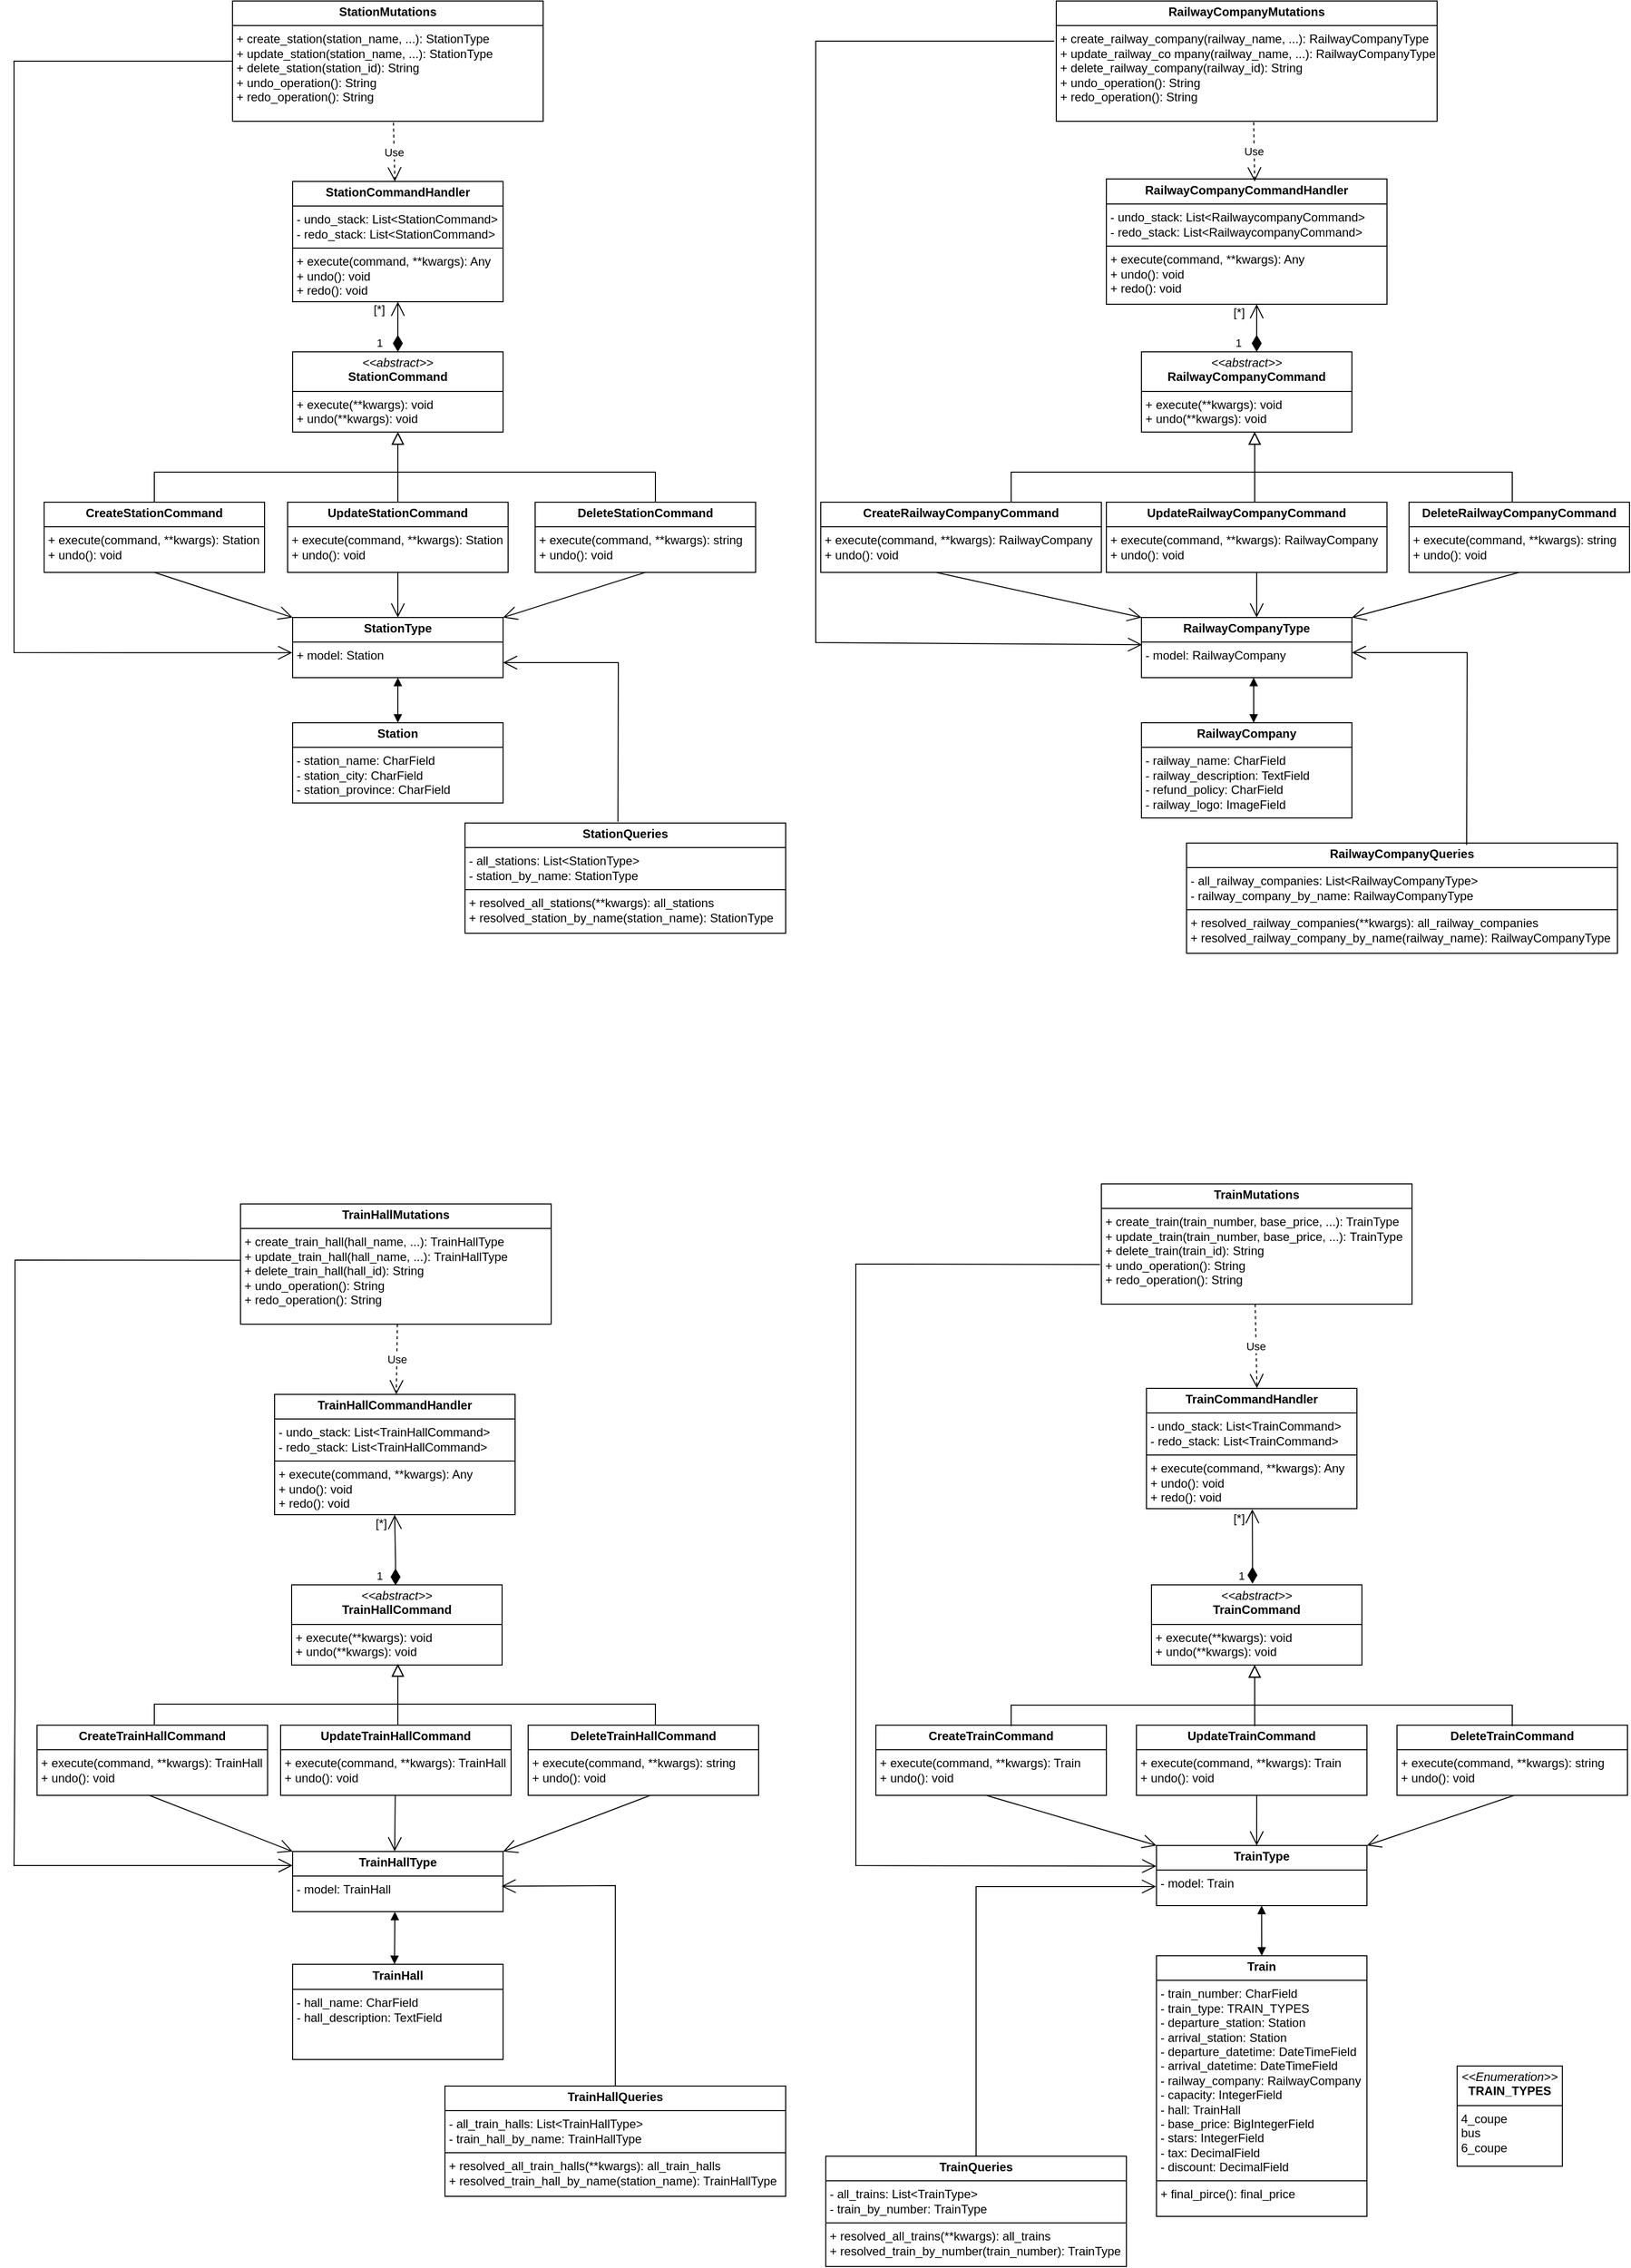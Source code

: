 <mxfile version="25.0.2">
  <diagram id="C5RBs43oDa-KdzZeNtuy" name="Page-1">
    <mxGraphModel dx="1793" dy="1045" grid="1" gridSize="10" guides="1" tooltips="1" connect="1" arrows="1" fold="1" page="1" pageScale="1" pageWidth="827" pageHeight="1169" math="0" shadow="0">
      <root>
        <mxCell id="WIyWlLk6GJQsqaUBKTNV-0" />
        <mxCell id="WIyWlLk6GJQsqaUBKTNV-1" parent="WIyWlLk6GJQsqaUBKTNV-0" />
        <mxCell id="HoljnPIvToN0olSSxeQU-0" value="&lt;p style=&quot;margin:0px;margin-top:4px;text-align:center;&quot;&gt;&lt;b&gt;TrainHallCommandHandler&lt;/b&gt;&lt;/p&gt;&lt;hr size=&quot;1&quot; style=&quot;border-style:solid;&quot;&gt;&lt;p style=&quot;margin:0px;margin-left:4px;&quot;&gt;- undo_stack: List&lt;span style=&quot;background-color: initial;&quot;&gt;&amp;lt;TrainHallCommand&amp;gt;&lt;/span&gt;&lt;/p&gt;&lt;p style=&quot;margin:0px;margin-left:4px;&quot;&gt;- redo_stack: List&lt;span style=&quot;background-color: initial;&quot;&gt;&amp;lt;TrainHallCommand&amp;gt;&lt;/span&gt;&lt;/p&gt;&lt;hr size=&quot;1&quot; style=&quot;border-style:solid;&quot;&gt;&lt;p style=&quot;margin:0px;margin-left:4px;&quot;&gt;+ execute(command, **kwargs): Any&lt;/p&gt;&lt;p style=&quot;margin:0px;margin-left:4px;&quot;&gt;+ undo(): void&lt;/p&gt;&lt;p style=&quot;margin:0px;margin-left:4px;&quot;&gt;+ redo(): void&lt;/p&gt;" style="verticalAlign=top;align=left;overflow=fill;html=1;whiteSpace=wrap;" parent="WIyWlLk6GJQsqaUBKTNV-1" vertex="1">
          <mxGeometry x="300" y="1450" width="240" height="120" as="geometry" />
        </mxCell>
        <mxCell id="HoljnPIvToN0olSSxeQU-1" value="&lt;p style=&quot;margin:0px;margin-top:4px;text-align:center;&quot;&gt;&lt;b&gt;StationCommandHandler&lt;/b&gt;&lt;/p&gt;&lt;hr size=&quot;1&quot; style=&quot;border-style:solid;&quot;&gt;&lt;p style=&quot;margin:0px;margin-left:4px;&quot;&gt;- undo_stack: List&amp;lt;StationCommand&amp;gt;&lt;/p&gt;&lt;p style=&quot;margin:0px;margin-left:4px;&quot;&gt;- redo_stack: List&amp;lt;StationCommand&amp;gt;&lt;/p&gt;&lt;hr size=&quot;1&quot; style=&quot;border-style:solid;&quot;&gt;&lt;p style=&quot;margin:0px;margin-left:4px;&quot;&gt;+ execute(command, **kwargs): Any&lt;/p&gt;&lt;p style=&quot;margin:0px;margin-left:4px;&quot;&gt;+ undo(): void&lt;/p&gt;&lt;p style=&quot;margin:0px;margin-left:4px;&quot;&gt;+ redo(): void&lt;/p&gt;" style="verticalAlign=top;align=left;overflow=fill;html=1;whiteSpace=wrap;" parent="WIyWlLk6GJQsqaUBKTNV-1" vertex="1">
          <mxGeometry x="318" y="240" width="210" height="120" as="geometry" />
        </mxCell>
        <mxCell id="HoljnPIvToN0olSSxeQU-2" value="&lt;p style=&quot;margin:0px;margin-top:4px;text-align:center;&quot;&gt;&lt;b&gt;RailwayCompanyCommandHandler&lt;/b&gt;&lt;/p&gt;&lt;hr size=&quot;1&quot; style=&quot;border-style:solid;&quot;&gt;&lt;p style=&quot;margin:0px;margin-left:4px;&quot;&gt;- undo_stack: List&amp;lt;RailwaycompanyCommand&amp;gt;&lt;/p&gt;&lt;p style=&quot;margin:0px;margin-left:4px;&quot;&gt;- redo_stack: List&amp;lt;&lt;span style=&quot;background-color: initial;&quot;&gt;RailwaycompanyCommand&lt;/span&gt;&lt;span style=&quot;background-color: initial;&quot;&gt;&amp;gt;&lt;/span&gt;&lt;/p&gt;&lt;hr size=&quot;1&quot; style=&quot;border-style:solid;&quot;&gt;&lt;p style=&quot;margin:0px;margin-left:4px;&quot;&gt;+ execute(command, **kwargs): Any&lt;/p&gt;&lt;p style=&quot;margin:0px;margin-left:4px;&quot;&gt;+ undo(): void&lt;/p&gt;&lt;p style=&quot;margin:0px;margin-left:4px;&quot;&gt;+ redo(): void&lt;/p&gt;" style="verticalAlign=top;align=left;overflow=fill;html=1;whiteSpace=wrap;" parent="WIyWlLk6GJQsqaUBKTNV-1" vertex="1">
          <mxGeometry x="1130" y="237.5" width="280" height="125" as="geometry" />
        </mxCell>
        <mxCell id="HoljnPIvToN0olSSxeQU-3" value="&lt;p style=&quot;margin:0px;margin-top:4px;text-align:center;&quot;&gt;&lt;b&gt;TrainCommandHandler&lt;/b&gt;&lt;/p&gt;&lt;hr size=&quot;1&quot; style=&quot;border-style:solid;&quot;&gt;&lt;p style=&quot;margin:0px;margin-left:4px;&quot;&gt;- undo_stack: List&lt;span style=&quot;background-color: initial;&quot;&gt;&amp;lt;TrainCommand&amp;gt;&lt;/span&gt;&lt;/p&gt;&lt;p style=&quot;margin:0px;margin-left:4px;&quot;&gt;- redo_stack: List&lt;span style=&quot;background-color: initial;&quot;&gt;&amp;lt;TrainCommand&amp;gt;&lt;/span&gt;&lt;/p&gt;&lt;hr size=&quot;1&quot; style=&quot;border-style:solid;&quot;&gt;&lt;p style=&quot;margin:0px;margin-left:4px;&quot;&gt;+ execute(command, **kwargs): Any&lt;/p&gt;&lt;p style=&quot;margin:0px;margin-left:4px;&quot;&gt;+ undo(): void&lt;/p&gt;&lt;p style=&quot;margin:0px;margin-left:4px;&quot;&gt;+ redo(): void&lt;/p&gt;" style="verticalAlign=top;align=left;overflow=fill;html=1;whiteSpace=wrap;" parent="WIyWlLk6GJQsqaUBKTNV-1" vertex="1">
          <mxGeometry x="1170" y="1444" width="210" height="120" as="geometry" />
        </mxCell>
        <mxCell id="HoljnPIvToN0olSSxeQU-4" value="&lt;p style=&quot;margin:0px;margin-top:4px;text-align:center;&quot;&gt;&lt;i&gt;&amp;lt;&amp;lt;abstract&amp;gt;&amp;gt;&lt;/i&gt;&lt;br&gt;&lt;b&gt;TrainHall&lt;/b&gt;&lt;b&gt;Command&lt;/b&gt;&lt;/p&gt;&lt;hr size=&quot;1&quot; style=&quot;border-style:solid;&quot;&gt;&lt;p style=&quot;margin:0px;margin-left:4px;&quot;&gt;+ execute(**kwargs): void&lt;br&gt;+&amp;nbsp;&lt;span style=&quot;background-color: initial;&quot;&gt;undo(**kwargs): void&lt;/span&gt;&lt;/p&gt;" style="verticalAlign=top;align=left;overflow=fill;html=1;whiteSpace=wrap;" parent="WIyWlLk6GJQsqaUBKTNV-1" vertex="1">
          <mxGeometry x="317" y="1640" width="210" height="80" as="geometry" />
        </mxCell>
        <mxCell id="HoljnPIvToN0olSSxeQU-5" value="&lt;p style=&quot;margin:0px;margin-top:4px;text-align:center;&quot;&gt;&lt;i&gt;&amp;lt;&amp;lt;abstract&amp;gt;&amp;gt;&lt;/i&gt;&lt;br&gt;&lt;b&gt;Station&lt;/b&gt;&lt;b&gt;Command&lt;/b&gt;&lt;/p&gt;&lt;hr size=&quot;1&quot; style=&quot;border-style:solid;&quot;&gt;&lt;p style=&quot;margin:0px;margin-left:4px;&quot;&gt;+ execute(**kwargs): void&lt;br&gt;+&amp;nbsp;&lt;span style=&quot;background-color: initial;&quot;&gt;undo(**kwargs): void&lt;/span&gt;&lt;/p&gt;" style="verticalAlign=top;align=left;overflow=fill;html=1;whiteSpace=wrap;" parent="WIyWlLk6GJQsqaUBKTNV-1" vertex="1">
          <mxGeometry x="318" y="410" width="210" height="80" as="geometry" />
        </mxCell>
        <mxCell id="HoljnPIvToN0olSSxeQU-6" value="&lt;p style=&quot;margin:0px;margin-top:4px;text-align:center;&quot;&gt;&lt;i&gt;&amp;lt;&amp;lt;abstract&amp;gt;&amp;gt;&lt;/i&gt;&lt;br&gt;&lt;b&gt;TrainCommand&lt;/b&gt;&lt;/p&gt;&lt;hr size=&quot;1&quot; style=&quot;border-style:solid;&quot;&gt;&lt;p style=&quot;margin:0px;margin-left:4px;&quot;&gt;+ execute(**kwargs): void&lt;br&gt;+&amp;nbsp;&lt;span style=&quot;background-color: initial;&quot;&gt;undo(**kwargs): void&lt;/span&gt;&lt;/p&gt;" style="verticalAlign=top;align=left;overflow=fill;html=1;whiteSpace=wrap;" parent="WIyWlLk6GJQsqaUBKTNV-1" vertex="1">
          <mxGeometry x="1175" y="1640" width="210" height="80" as="geometry" />
        </mxCell>
        <mxCell id="HoljnPIvToN0olSSxeQU-7" value="&lt;p style=&quot;margin:0px;margin-top:4px;text-align:center;&quot;&gt;&lt;i&gt;&amp;lt;&amp;lt;abstract&amp;gt;&amp;gt;&lt;/i&gt;&lt;br&gt;&lt;b&gt;RailwayCompany&lt;/b&gt;&lt;b&gt;Command&lt;/b&gt;&lt;/p&gt;&lt;hr size=&quot;1&quot; style=&quot;border-style:solid;&quot;&gt;&lt;p style=&quot;margin:0px;margin-left:4px;&quot;&gt;+ execute(**kwargs): void&lt;br&gt;+&amp;nbsp;&lt;span style=&quot;background-color: initial;&quot;&gt;undo(**kwargs): void&lt;/span&gt;&lt;/p&gt;" style="verticalAlign=top;align=left;overflow=fill;html=1;whiteSpace=wrap;" parent="WIyWlLk6GJQsqaUBKTNV-1" vertex="1">
          <mxGeometry x="1165" y="410" width="210" height="80" as="geometry" />
        </mxCell>
        <mxCell id="HoljnPIvToN0olSSxeQU-8" value="&lt;p style=&quot;margin:0px;margin-top:4px;text-align:center;&quot;&gt;&lt;b&gt;Create&lt;/b&gt;&lt;b&gt;TrainHall&lt;/b&gt;&lt;b&gt;Command&lt;/b&gt;&lt;br&gt;&lt;/p&gt;&lt;hr size=&quot;1&quot; style=&quot;border-style:solid;&quot;&gt;&lt;p style=&quot;margin:0px;margin-left:4px;&quot;&gt;&lt;/p&gt;&lt;p style=&quot;margin:0px;margin-left:4px;&quot;&gt;+ execute(command, **kwargs): TrainHall&lt;/p&gt;&lt;p style=&quot;margin:0px;margin-left:4px;&quot;&gt;+ undo(): void&lt;/p&gt;" style="verticalAlign=top;align=left;overflow=fill;html=1;whiteSpace=wrap;" parent="WIyWlLk6GJQsqaUBKTNV-1" vertex="1">
          <mxGeometry x="63" y="1780" width="230" height="70" as="geometry" />
        </mxCell>
        <mxCell id="HoljnPIvToN0olSSxeQU-9" value="&lt;p style=&quot;margin:0px;margin-top:4px;text-align:center;&quot;&gt;&lt;b&gt;Create&lt;/b&gt;&lt;b&gt;Station&lt;/b&gt;&lt;b&gt;Command&lt;/b&gt;&lt;/p&gt;&lt;hr size=&quot;1&quot; style=&quot;border-style:solid;&quot;&gt;&lt;p style=&quot;margin:0px;margin-left:4px;&quot;&gt;+ execute(command, **kwargs): Station&lt;/p&gt;&lt;p style=&quot;margin:0px;margin-left:4px;&quot;&gt;+ undo(): void&lt;/p&gt;" style="verticalAlign=top;align=left;overflow=fill;html=1;whiteSpace=wrap;" parent="WIyWlLk6GJQsqaUBKTNV-1" vertex="1">
          <mxGeometry x="70" y="560" width="220" height="70" as="geometry" />
        </mxCell>
        <mxCell id="HoljnPIvToN0olSSxeQU-10" value="&lt;p style=&quot;margin:0px;margin-top:4px;text-align:center;&quot;&gt;&lt;b&gt;Create&lt;/b&gt;&lt;b&gt;RailwayCompany&lt;/b&gt;&lt;b&gt;Command&lt;/b&gt;&lt;/p&gt;&lt;hr size=&quot;1&quot; style=&quot;border-style:solid;&quot;&gt;&lt;p style=&quot;margin:0px;margin-left:4px;&quot;&gt;+ execute(command, **kwargs): RailwayCompany&lt;/p&gt;&lt;p style=&quot;margin:0px;margin-left:4px;&quot;&gt;+ undo(): void&lt;/p&gt;" style="verticalAlign=top;align=left;overflow=fill;html=1;whiteSpace=wrap;" parent="WIyWlLk6GJQsqaUBKTNV-1" vertex="1">
          <mxGeometry x="845" y="560" width="280" height="70" as="geometry" />
        </mxCell>
        <mxCell id="HoljnPIvToN0olSSxeQU-11" value="&lt;p style=&quot;margin:0px;margin-top:4px;text-align:center;&quot;&gt;&lt;b&gt;CreateTrainCommand&lt;/b&gt;&lt;/p&gt;&lt;hr size=&quot;1&quot; style=&quot;border-style:solid;&quot;&gt;&lt;p style=&quot;margin:0px;margin-left:4px;&quot;&gt;+ execute(command, **kwargs): Train&lt;/p&gt;&lt;p style=&quot;margin:0px;margin-left:4px;&quot;&gt;+ undo(): void&lt;/p&gt;" style="verticalAlign=top;align=left;overflow=fill;html=1;whiteSpace=wrap;" parent="WIyWlLk6GJQsqaUBKTNV-1" vertex="1">
          <mxGeometry x="900" y="1780" width="230" height="70" as="geometry" />
        </mxCell>
        <mxCell id="HoljnPIvToN0olSSxeQU-12" value="&lt;p style=&quot;margin:0px;margin-top:4px;text-align:center;&quot;&gt;&lt;b&gt;Update&lt;/b&gt;&lt;b&gt;TrainHall&lt;/b&gt;&lt;b&gt;Command&lt;/b&gt;&lt;br&gt;&lt;/p&gt;&lt;hr size=&quot;1&quot; style=&quot;border-style:solid;&quot;&gt;&lt;p style=&quot;margin:0px;margin-left:4px;&quot;&gt;&lt;/p&gt;&lt;p style=&quot;margin:0px;margin-left:4px;&quot;&gt;+ execute(command, **kwargs): TrainHall&lt;/p&gt;&lt;p style=&quot;margin:0px;margin-left:4px;&quot;&gt;+ undo(): void&lt;/p&gt;" style="verticalAlign=top;align=left;overflow=fill;html=1;whiteSpace=wrap;" parent="WIyWlLk6GJQsqaUBKTNV-1" vertex="1">
          <mxGeometry x="306" y="1780" width="230" height="70" as="geometry" />
        </mxCell>
        <mxCell id="HoljnPIvToN0olSSxeQU-13" value="&lt;p style=&quot;margin:0px;margin-top:4px;text-align:center;&quot;&gt;&lt;b&gt;Update&lt;/b&gt;&lt;b&gt;Station&lt;/b&gt;&lt;b&gt;Command&lt;/b&gt;&lt;/p&gt;&lt;hr size=&quot;1&quot; style=&quot;border-style:solid;&quot;&gt;&lt;p style=&quot;margin:0px;margin-left:4px;&quot;&gt;+ execute(command, **kwargs): Station&lt;/p&gt;&lt;p style=&quot;margin:0px;margin-left:4px;&quot;&gt;+ undo(): void&lt;/p&gt;" style="verticalAlign=top;align=left;overflow=fill;html=1;whiteSpace=wrap;" parent="WIyWlLk6GJQsqaUBKTNV-1" vertex="1">
          <mxGeometry x="313" y="560" width="220" height="70" as="geometry" />
        </mxCell>
        <mxCell id="HoljnPIvToN0olSSxeQU-14" value="&lt;p style=&quot;margin:0px;margin-top:4px;text-align:center;&quot;&gt;&lt;b&gt;Update&lt;/b&gt;&lt;b&gt;RailwayCompany&lt;/b&gt;&lt;b&gt;Command&lt;/b&gt;&lt;/p&gt;&lt;hr size=&quot;1&quot; style=&quot;border-style:solid;&quot;&gt;&lt;p style=&quot;margin:0px;margin-left:4px;&quot;&gt;+ execute(command, **kwargs): RailwayCompany&lt;/p&gt;&lt;p style=&quot;margin:0px;margin-left:4px;&quot;&gt;+ undo(): void&lt;/p&gt;" style="verticalAlign=top;align=left;overflow=fill;html=1;whiteSpace=wrap;" parent="WIyWlLk6GJQsqaUBKTNV-1" vertex="1">
          <mxGeometry x="1130" y="560" width="280" height="70" as="geometry" />
        </mxCell>
        <mxCell id="HoljnPIvToN0olSSxeQU-15" value="&lt;p style=&quot;margin:0px;margin-top:4px;text-align:center;&quot;&gt;&lt;b&gt;UpdateTrainCommand&lt;/b&gt;&lt;/p&gt;&lt;hr size=&quot;1&quot; style=&quot;border-style:solid;&quot;&gt;&lt;p style=&quot;margin:0px;margin-left:4px;&quot;&gt;+ execute(command, **kwargs): Train&lt;/p&gt;&lt;p style=&quot;margin:0px;margin-left:4px;&quot;&gt;+ undo(): void&lt;/p&gt;" style="verticalAlign=top;align=left;overflow=fill;html=1;whiteSpace=wrap;" parent="WIyWlLk6GJQsqaUBKTNV-1" vertex="1">
          <mxGeometry x="1160" y="1780" width="230" height="70" as="geometry" />
        </mxCell>
        <mxCell id="HoljnPIvToN0olSSxeQU-16" value="&lt;p style=&quot;margin:0px;margin-top:4px;text-align:center;&quot;&gt;&lt;b style=&quot;background-color: initial;&quot;&gt;Delete&lt;/b&gt;&lt;b&gt;TrainHall&lt;/b&gt;&lt;b&gt;Command&lt;/b&gt;&lt;br&gt;&lt;/p&gt;&lt;hr size=&quot;1&quot; style=&quot;border-style:solid;&quot;&gt;&lt;p style=&quot;margin:0px;margin-left:4px;&quot;&gt;&lt;/p&gt;&lt;p style=&quot;margin:0px;margin-left:4px;&quot;&gt;+ execute(command, **kwargs): string&lt;/p&gt;&lt;p style=&quot;margin:0px;margin-left:4px;&quot;&gt;+ undo(): void&lt;/p&gt;" style="verticalAlign=top;align=left;overflow=fill;html=1;whiteSpace=wrap;" parent="WIyWlLk6GJQsqaUBKTNV-1" vertex="1">
          <mxGeometry x="553" y="1780" width="230" height="70" as="geometry" />
        </mxCell>
        <mxCell id="HoljnPIvToN0olSSxeQU-17" value="&lt;p style=&quot;margin:0px;margin-top:4px;text-align:center;&quot;&gt;&lt;b&gt;Delete&lt;/b&gt;&lt;b&gt;Station&lt;/b&gt;&lt;b&gt;Command&lt;/b&gt;&lt;/p&gt;&lt;hr size=&quot;1&quot; style=&quot;border-style:solid;&quot;&gt;&lt;p style=&quot;margin:0px;margin-left:4px;&quot;&gt;+ execute(command, **kwargs):&amp;nbsp;&lt;span style=&quot;background-color: initial;&quot;&gt;string&lt;/span&gt;&lt;/p&gt;&lt;p style=&quot;margin:0px;margin-left:4px;&quot;&gt;+ undo(): void&lt;/p&gt;" style="verticalAlign=top;align=left;overflow=fill;html=1;whiteSpace=wrap;" parent="WIyWlLk6GJQsqaUBKTNV-1" vertex="1">
          <mxGeometry x="560" y="560" width="220" height="70" as="geometry" />
        </mxCell>
        <mxCell id="HoljnPIvToN0olSSxeQU-18" value="&lt;p style=&quot;margin:0px;margin-top:4px;text-align:center;&quot;&gt;&lt;b style=&quot;background-color: initial;&quot;&gt;Delete&lt;/b&gt;&lt;b&gt;RailwayCompany&lt;/b&gt;&lt;b&gt;Command&lt;/b&gt;&lt;/p&gt;&lt;hr size=&quot;1&quot; style=&quot;border-style:solid;&quot;&gt;&lt;p style=&quot;margin:0px;margin-left:4px;&quot;&gt;+ execute(command, **kwargs):&amp;nbsp;&lt;span style=&quot;background-color: initial;&quot;&gt;string&lt;/span&gt;&lt;/p&gt;&lt;p style=&quot;margin:0px;margin-left:4px;&quot;&gt;+ undo(): void&lt;/p&gt;" style="verticalAlign=top;align=left;overflow=fill;html=1;whiteSpace=wrap;" parent="WIyWlLk6GJQsqaUBKTNV-1" vertex="1">
          <mxGeometry x="1432" y="560" width="220" height="70" as="geometry" />
        </mxCell>
        <mxCell id="HoljnPIvToN0olSSxeQU-19" value="&lt;p style=&quot;margin:0px;margin-top:4px;text-align:center;&quot;&gt;&lt;b style=&quot;background-color: initial;&quot;&gt;Delete&lt;/b&gt;&lt;b&gt;TrainCommand&lt;/b&gt;&lt;/p&gt;&lt;hr size=&quot;1&quot; style=&quot;border-style:solid;&quot;&gt;&lt;p style=&quot;margin:0px;margin-left:4px;&quot;&gt;+ execute(command, **kwargs):&amp;nbsp;&lt;span style=&quot;background-color: initial;&quot;&gt;string&lt;/span&gt;&lt;/p&gt;&lt;p style=&quot;margin:0px;margin-left:4px;&quot;&gt;+ undo(): void&lt;/p&gt;" style="verticalAlign=top;align=left;overflow=fill;html=1;whiteSpace=wrap;" parent="WIyWlLk6GJQsqaUBKTNV-1" vertex="1">
          <mxGeometry x="1420" y="1780" width="230" height="70" as="geometry" />
        </mxCell>
        <mxCell id="kHMZLF0wuuY4l7XT_qzu-0" value="&lt;p style=&quot;margin:0px;margin-top:4px;text-align:center;&quot;&gt;&lt;b&gt;StationType&lt;/b&gt;&lt;/p&gt;&lt;hr size=&quot;1&quot; style=&quot;border-style:solid;&quot;&gt;&lt;p style=&quot;margin:0px;margin-left:4px;&quot;&gt;+&amp;nbsp;&lt;span style=&quot;background-color: initial;&quot;&gt;model: Station&lt;/span&gt;&lt;/p&gt;" style="verticalAlign=top;align=left;overflow=fill;html=1;whiteSpace=wrap;" parent="WIyWlLk6GJQsqaUBKTNV-1" vertex="1">
          <mxGeometry x="318" y="675" width="210" height="60" as="geometry" />
        </mxCell>
        <mxCell id="kHMZLF0wuuY4l7XT_qzu-1" value="&lt;p style=&quot;margin:0px;margin-top:4px;text-align:center;&quot;&gt;&lt;b&gt;TrainHallType&lt;/b&gt;&lt;/p&gt;&lt;hr size=&quot;1&quot; style=&quot;border-style:solid;&quot;&gt;&lt;p style=&quot;margin:0px;margin-left:4px;&quot;&gt;- model: TrainHall&lt;/p&gt;" style="verticalAlign=top;align=left;overflow=fill;html=1;whiteSpace=wrap;" parent="WIyWlLk6GJQsqaUBKTNV-1" vertex="1">
          <mxGeometry x="318" y="1906" width="210" height="60" as="geometry" />
        </mxCell>
        <mxCell id="kHMZLF0wuuY4l7XT_qzu-2" value="&lt;p style=&quot;margin:0px;margin-top:4px;text-align:center;&quot;&gt;&lt;b&gt;TrainType&lt;/b&gt;&lt;/p&gt;&lt;hr size=&quot;1&quot; style=&quot;border-style:solid;&quot;&gt;&lt;p style=&quot;margin:0px;margin-left:4px;&quot;&gt;-&amp;nbsp;&lt;span style=&quot;background-color: initial;&quot;&gt;model: Train&lt;/span&gt;&lt;/p&gt;" style="verticalAlign=top;align=left;overflow=fill;html=1;whiteSpace=wrap;" parent="WIyWlLk6GJQsqaUBKTNV-1" vertex="1">
          <mxGeometry x="1180" y="1900" width="210" height="60" as="geometry" />
        </mxCell>
        <mxCell id="kHMZLF0wuuY4l7XT_qzu-3" value="&lt;p style=&quot;margin:0px;margin-top:4px;text-align:center;&quot;&gt;&lt;b&gt;RailwayCompanyType&lt;/b&gt;&lt;/p&gt;&lt;hr size=&quot;1&quot; style=&quot;border-style:solid;&quot;&gt;&lt;p style=&quot;margin:0px;margin-left:4px;&quot;&gt;-&amp;nbsp;&lt;span style=&quot;background-color: initial;&quot;&gt;model: RailwayCompany&lt;/span&gt;&lt;/p&gt;" style="verticalAlign=top;align=left;overflow=fill;html=1;whiteSpace=wrap;" parent="WIyWlLk6GJQsqaUBKTNV-1" vertex="1">
          <mxGeometry x="1165" y="675" width="210" height="60" as="geometry" />
        </mxCell>
        <mxCell id="kHMZLF0wuuY4l7XT_qzu-4" value="&lt;p style=&quot;margin:0px;margin-top:4px;text-align:center;&quot;&gt;&lt;b&gt;Station&lt;/b&gt;&lt;/p&gt;&lt;hr size=&quot;1&quot; style=&quot;border-style:solid;&quot;&gt;&lt;p style=&quot;margin:0px;margin-left:4px;&quot;&gt;- station_&lt;span style=&quot;background-color: initial;&quot;&gt;name: CharField&lt;/span&gt;&lt;/p&gt;&lt;p style=&quot;margin:0px;margin-left:4px;&quot;&gt;&lt;span style=&quot;background-color: initial;&quot;&gt;-&amp;nbsp;&lt;/span&gt;station_&lt;span style=&quot;background-color: initial;&quot;&gt;city:&amp;nbsp;&lt;/span&gt;&lt;span style=&quot;background-color: initial;&quot;&gt;CharField&lt;/span&gt;&lt;/p&gt;&lt;p style=&quot;margin:0px;margin-left:4px;&quot;&gt;&lt;span style=&quot;background-color: initial;&quot;&gt;-&amp;nbsp;&lt;/span&gt;station_&lt;span style=&quot;background-color: initial;&quot;&gt;province: CharField&lt;/span&gt;&lt;/p&gt;" style="verticalAlign=top;align=left;overflow=fill;html=1;whiteSpace=wrap;" parent="WIyWlLk6GJQsqaUBKTNV-1" vertex="1">
          <mxGeometry x="318" y="780" width="210" height="80" as="geometry" />
        </mxCell>
        <mxCell id="kHMZLF0wuuY4l7XT_qzu-5" value="&lt;p style=&quot;margin:0px;margin-top:4px;text-align:center;&quot;&gt;&lt;b&gt;TrainHall&lt;/b&gt;&lt;/p&gt;&lt;hr size=&quot;1&quot; style=&quot;border-style:solid;&quot;&gt;&lt;p style=&quot;margin:0px;margin-left:4px;&quot;&gt;- hall_name: CharField&lt;/p&gt;&lt;p style=&quot;margin:0px;margin-left:4px;&quot;&gt;- hall_description: TextField&lt;/p&gt;" style="verticalAlign=top;align=left;overflow=fill;html=1;whiteSpace=wrap;" parent="WIyWlLk6GJQsqaUBKTNV-1" vertex="1">
          <mxGeometry x="318" y="2018.5" width="210" height="95" as="geometry" />
        </mxCell>
        <mxCell id="kHMZLF0wuuY4l7XT_qzu-6" value="&lt;p style=&quot;margin:0px;margin-top:4px;text-align:center;&quot;&gt;&lt;b&gt;RailwayCompany&lt;/b&gt;&lt;/p&gt;&lt;hr size=&quot;1&quot; style=&quot;border-style:solid;&quot;&gt;&lt;p style=&quot;margin:0px;margin-left:4px;&quot;&gt;- railway_name: CharField&lt;/p&gt;&lt;p style=&quot;margin:0px;margin-left:4px;&quot;&gt;- railway_description: TextField&lt;br&gt;&lt;/p&gt;&lt;p style=&quot;margin:0px;margin-left:4px;&quot;&gt;- refund_policy:&amp;nbsp;&lt;span style=&quot;background-color: initial;&quot;&gt;CharField&lt;/span&gt;&lt;br&gt;&lt;/p&gt;&lt;p style=&quot;margin:0px;margin-left:4px;&quot;&gt;- railway_logo:&amp;nbsp;&lt;span style=&quot;background-color: initial;&quot;&gt;ImageField&lt;/span&gt;&lt;br&gt;&lt;/p&gt;" style="verticalAlign=top;align=left;overflow=fill;html=1;whiteSpace=wrap;" parent="WIyWlLk6GJQsqaUBKTNV-1" vertex="1">
          <mxGeometry x="1165" y="780" width="210" height="95" as="geometry" />
        </mxCell>
        <mxCell id="kHMZLF0wuuY4l7XT_qzu-7" value="&lt;p style=&quot;margin:0px;margin-top:4px;text-align:center;&quot;&gt;&lt;b&gt;Train&lt;/b&gt;&lt;/p&gt;&lt;hr size=&quot;1&quot; style=&quot;border-style:solid;&quot;&gt;&lt;p style=&quot;margin:0px;margin-left:4px;&quot;&gt;- train_number: CharField&lt;/p&gt;&lt;p style=&quot;margin:0px;margin-left:4px;&quot;&gt;- train_type: TRAIN_TYPES&lt;/p&gt;&lt;p style=&quot;margin:0px;margin-left:4px;&quot;&gt;- departure_station: Station&lt;/p&gt;&lt;p style=&quot;margin:0px;margin-left:4px;&quot;&gt;- arrival_station: Station&lt;/p&gt;&lt;p style=&quot;margin:0px;margin-left:4px;&quot;&gt;- departure_datetime: DateTimeField&lt;/p&gt;&lt;p style=&quot;margin:0px;margin-left:4px;&quot;&gt;- arrival_datetime: DateTimeField&lt;/p&gt;&lt;p style=&quot;margin:0px;margin-left:4px;&quot;&gt;- railway_company: RailwayCompany&lt;/p&gt;&lt;p style=&quot;margin:0px;margin-left:4px;&quot;&gt;- capacity: IntegerField&lt;/p&gt;&lt;p style=&quot;margin:0px;margin-left:4px;&quot;&gt;- hall: TrainHall&lt;/p&gt;&lt;p style=&quot;margin:0px;margin-left:4px;&quot;&gt;- base_price: BigIntegerField&lt;/p&gt;&lt;p style=&quot;margin:0px;margin-left:4px;&quot;&gt;&lt;span style=&quot;background-color: initial;&quot;&gt;- stars: IntegerField&lt;/span&gt;&lt;/p&gt;&lt;p style=&quot;margin:0px;margin-left:4px;&quot;&gt;- tax: DecimalField&lt;/p&gt;&lt;p style=&quot;margin:0px;margin-left:4px;&quot;&gt;- discount: DecimalField&lt;/p&gt;&lt;hr size=&quot;1&quot; style=&quot;border-style:solid;&quot;&gt;&lt;p style=&quot;margin:0px;margin-left:4px;&quot;&gt;&lt;span style=&quot;background-color: initial;&quot;&gt;+ final_pirce(): final_price&lt;/span&gt;&lt;br&gt;&lt;/p&gt;" style="verticalAlign=top;align=left;overflow=fill;html=1;whiteSpace=wrap;" parent="WIyWlLk6GJQsqaUBKTNV-1" vertex="1">
          <mxGeometry x="1180" y="2010" width="210" height="260" as="geometry" />
        </mxCell>
        <mxCell id="cA7v9_uqXsThu2jaeRYp-0" value="1" style="endArrow=open;html=1;endSize=12;startArrow=diamondThin;startSize=14;startFill=1;edgeStyle=orthogonalEdgeStyle;align=left;verticalAlign=bottom;rounded=0;exitX=0.5;exitY=0;exitDx=0;exitDy=0;entryX=0.5;entryY=1;entryDx=0;entryDy=0;" parent="WIyWlLk6GJQsqaUBKTNV-1" source="HoljnPIvToN0olSSxeQU-5" target="HoljnPIvToN0olSSxeQU-1" edge="1">
          <mxGeometry x="-1" y="23" relative="1" as="geometry">
            <mxPoint x="400" y="390" as="sourcePoint" />
            <mxPoint x="560" y="390" as="targetPoint" />
            <mxPoint as="offset" />
          </mxGeometry>
        </mxCell>
        <mxCell id="cA7v9_uqXsThu2jaeRYp-1" value="[*]" style="text;html=1;align=center;verticalAlign=middle;resizable=0;points=[];autosize=1;strokeColor=none;fillColor=none;" parent="WIyWlLk6GJQsqaUBKTNV-1" vertex="1">
          <mxGeometry x="389" y="353" width="30" height="30" as="geometry" />
        </mxCell>
        <mxCell id="cA7v9_uqXsThu2jaeRYp-2" value="" style="endArrow=block;endSize=10;endFill=0;shadow=0;strokeWidth=1;rounded=0;curved=0;edgeStyle=elbowEdgeStyle;elbow=vertical;entryX=0.5;entryY=1;entryDx=0;entryDy=0;" parent="WIyWlLk6GJQsqaUBKTNV-1" target="HoljnPIvToN0olSSxeQU-5" edge="1">
          <mxGeometry width="160" relative="1" as="geometry">
            <mxPoint x="680" y="560" as="sourcePoint" />
            <mxPoint x="570" y="458" as="targetPoint" />
            <Array as="points">
              <mxPoint x="550" y="530" />
            </Array>
          </mxGeometry>
        </mxCell>
        <mxCell id="cA7v9_uqXsThu2jaeRYp-3" value="" style="endArrow=block;endSize=10;endFill=0;shadow=0;strokeWidth=1;rounded=0;curved=0;edgeStyle=elbowEdgeStyle;elbow=vertical;entryX=0.5;entryY=1;entryDx=0;entryDy=0;exitX=0.5;exitY=0;exitDx=0;exitDy=0;" parent="WIyWlLk6GJQsqaUBKTNV-1" source="HoljnPIvToN0olSSxeQU-9" target="HoljnPIvToN0olSSxeQU-5" edge="1">
          <mxGeometry width="160" relative="1" as="geometry">
            <mxPoint x="289" y="592" as="sourcePoint" />
            <mxPoint x="389" y="490" as="targetPoint" />
            <Array as="points">
              <mxPoint x="360" y="530" />
            </Array>
          </mxGeometry>
        </mxCell>
        <mxCell id="cA7v9_uqXsThu2jaeRYp-4" value="" style="endArrow=block;endSize=10;endFill=0;shadow=0;strokeWidth=1;rounded=0;curved=0;edgeStyle=elbowEdgeStyle;elbow=vertical;exitX=0.5;exitY=0;exitDx=0;exitDy=0;entryX=0.5;entryY=1;entryDx=0;entryDy=0;" parent="WIyWlLk6GJQsqaUBKTNV-1" source="HoljnPIvToN0olSSxeQU-13" target="HoljnPIvToN0olSSxeQU-5" edge="1">
          <mxGeometry width="160" relative="1" as="geometry">
            <mxPoint x="190" y="570" as="sourcePoint" />
            <mxPoint x="420" y="490" as="targetPoint" />
            <Array as="points">
              <mxPoint x="370" y="540" />
            </Array>
          </mxGeometry>
        </mxCell>
        <mxCell id="cA7v9_uqXsThu2jaeRYp-6" value="" style="endArrow=open;endFill=1;endSize=12;html=1;rounded=0;exitX=0.5;exitY=1;exitDx=0;exitDy=0;entryX=1;entryY=0;entryDx=0;entryDy=0;" parent="WIyWlLk6GJQsqaUBKTNV-1" source="HoljnPIvToN0olSSxeQU-17" target="kHMZLF0wuuY4l7XT_qzu-0" edge="1">
          <mxGeometry width="160" relative="1" as="geometry">
            <mxPoint x="320" y="660" as="sourcePoint" />
            <mxPoint x="480" y="660" as="targetPoint" />
          </mxGeometry>
        </mxCell>
        <mxCell id="cA7v9_uqXsThu2jaeRYp-7" value="" style="endArrow=open;endFill=1;endSize=12;html=1;rounded=0;exitX=0.5;exitY=1;exitDx=0;exitDy=0;" parent="WIyWlLk6GJQsqaUBKTNV-1" source="HoljnPIvToN0olSSxeQU-13" target="kHMZLF0wuuY4l7XT_qzu-0" edge="1">
          <mxGeometry width="160" relative="1" as="geometry">
            <mxPoint x="320" y="660" as="sourcePoint" />
            <mxPoint x="480" y="660" as="targetPoint" />
          </mxGeometry>
        </mxCell>
        <mxCell id="cA7v9_uqXsThu2jaeRYp-8" value="" style="endArrow=open;endFill=1;endSize=12;html=1;rounded=0;exitX=0.5;exitY=1;exitDx=0;exitDy=0;entryX=0;entryY=0;entryDx=0;entryDy=0;" parent="WIyWlLk6GJQsqaUBKTNV-1" source="HoljnPIvToN0olSSxeQU-9" target="kHMZLF0wuuY4l7XT_qzu-0" edge="1">
          <mxGeometry width="160" relative="1" as="geometry">
            <mxPoint x="320" y="660" as="sourcePoint" />
            <mxPoint x="480" y="660" as="targetPoint" />
          </mxGeometry>
        </mxCell>
        <mxCell id="cA7v9_uqXsThu2jaeRYp-9" value="Use" style="endArrow=open;endSize=12;dashed=1;html=1;rounded=0;exitX=0.518;exitY=1.011;exitDx=0;exitDy=0;entryX=0.486;entryY=0;entryDx=0;entryDy=0;entryPerimeter=0;exitPerimeter=0;" parent="WIyWlLk6GJQsqaUBKTNV-1" source="cA7v9_uqXsThu2jaeRYp-10" target="HoljnPIvToN0olSSxeQU-1" edge="1">
          <mxGeometry width="160" relative="1" as="geometry">
            <mxPoint x="400" y="180" as="sourcePoint" />
            <mxPoint x="560" y="180" as="targetPoint" />
          </mxGeometry>
        </mxCell>
        <mxCell id="cA7v9_uqXsThu2jaeRYp-10" value="&lt;p style=&quot;margin:0px;margin-top:4px;text-align:center;&quot;&gt;&lt;b&gt;StationMutations&lt;/b&gt;&lt;/p&gt;&lt;hr size=&quot;1&quot; style=&quot;border-style:solid;&quot;&gt;&lt;p style=&quot;margin:0px;margin-left:4px;&quot;&gt;&lt;/p&gt;&lt;p style=&quot;margin:0px;margin-left:4px;&quot;&gt;+ create_station(station_name, ...): StationType&lt;/p&gt;&lt;p style=&quot;margin:0px;margin-left:4px;&quot;&gt;+ update_station(&lt;span style=&quot;background-color: initial;&quot;&gt;station_name, ...&lt;/span&gt;&lt;span style=&quot;background-color: initial;&quot;&gt;):&amp;nbsp;&lt;/span&gt;&lt;span style=&quot;background-color: initial;&quot;&gt;StationType&lt;/span&gt;&lt;/p&gt;&lt;p style=&quot;margin:0px;margin-left:4px;&quot;&gt;+ delete_station(station_id): String&lt;/p&gt;&lt;p style=&quot;margin:0px;margin-left:4px;&quot;&gt;+ undo_operation(): String&lt;/p&gt;&lt;p style=&quot;margin:0px;margin-left:4px;&quot;&gt;+ redo_operation(): String&lt;/p&gt;" style="verticalAlign=top;align=left;overflow=fill;html=1;whiteSpace=wrap;" parent="WIyWlLk6GJQsqaUBKTNV-1" vertex="1">
          <mxGeometry x="258" y="60" width="310" height="120" as="geometry" />
        </mxCell>
        <mxCell id="cA7v9_uqXsThu2jaeRYp-12" value="&lt;p style=&quot;margin:0px;margin-top:4px;text-align:center;&quot;&gt;&lt;b&gt;StationQueries&lt;/b&gt;&lt;br&gt;&lt;/p&gt;&lt;hr size=&quot;1&quot; style=&quot;border-style:solid;&quot;&gt;&lt;p style=&quot;margin: 0px 0px 0px 4px;&quot;&gt;-&amp;nbsp;&lt;span style=&quot;background-color: initial;&quot;&gt;all_stations: List&amp;lt;StationType&amp;gt;&lt;/span&gt;&lt;/p&gt;&lt;p style=&quot;margin: 0px 0px 0px 4px;&quot;&gt;&lt;span style=&quot;background-color: initial;&quot;&gt;- station_by_name: StationType&lt;/span&gt;&lt;/p&gt;&lt;hr size=&quot;1&quot; style=&quot;border-style:solid;&quot;&gt;&lt;p style=&quot;margin:0px;margin-left:4px;&quot;&gt;+ resolved_all_stations(**kwargs): all_stations&lt;/p&gt;&lt;p style=&quot;margin:0px;margin-left:4px;&quot;&gt;+ resolved_station_by_name(station_name): StationType&amp;nbsp;&lt;/p&gt;" style="verticalAlign=top;align=left;overflow=fill;html=1;whiteSpace=wrap;" parent="WIyWlLk6GJQsqaUBKTNV-1" vertex="1">
          <mxGeometry x="490" y="880" width="320" height="110" as="geometry" />
        </mxCell>
        <mxCell id="cA7v9_uqXsThu2jaeRYp-14" value="" style="endArrow=open;endFill=1;endSize=12;html=1;rounded=0;entryX=1;entryY=0.75;entryDx=0;entryDy=0;exitX=0.477;exitY=-0.011;exitDx=0;exitDy=0;exitPerimeter=0;" parent="WIyWlLk6GJQsqaUBKTNV-1" source="cA7v9_uqXsThu2jaeRYp-12" target="kHMZLF0wuuY4l7XT_qzu-0" edge="1">
          <mxGeometry width="160" relative="1" as="geometry">
            <mxPoint x="440" y="800" as="sourcePoint" />
            <mxPoint x="600" y="800" as="targetPoint" />
            <Array as="points">
              <mxPoint x="643" y="720" />
            </Array>
          </mxGeometry>
        </mxCell>
        <mxCell id="cA7v9_uqXsThu2jaeRYp-15" value="" style="endArrow=block;startArrow=block;endFill=1;startFill=1;html=1;rounded=0;entryX=0.5;entryY=0;entryDx=0;entryDy=0;exitX=0.5;exitY=1;exitDx=0;exitDy=0;" parent="WIyWlLk6GJQsqaUBKTNV-1" source="kHMZLF0wuuY4l7XT_qzu-0" target="kHMZLF0wuuY4l7XT_qzu-4" edge="1">
          <mxGeometry width="160" relative="1" as="geometry">
            <mxPoint x="418" y="734" as="sourcePoint" />
            <mxPoint x="579" y="760" as="targetPoint" />
          </mxGeometry>
        </mxCell>
        <mxCell id="cA7v9_uqXsThu2jaeRYp-17" value="" style="endArrow=open;endFill=1;endSize=12;html=1;rounded=0;exitX=0;exitY=0.5;exitDx=0;exitDy=0;entryX=-0.002;entryY=0.586;entryDx=0;entryDy=0;entryPerimeter=0;" parent="WIyWlLk6GJQsqaUBKTNV-1" source="cA7v9_uqXsThu2jaeRYp-10" target="kHMZLF0wuuY4l7XT_qzu-0" edge="1">
          <mxGeometry width="160" relative="1" as="geometry">
            <mxPoint x="70" y="290" as="sourcePoint" />
            <mxPoint x="230" y="290" as="targetPoint" />
            <Array as="points">
              <mxPoint x="40" y="120" />
              <mxPoint x="40" y="560" />
              <mxPoint x="40" y="710" />
            </Array>
          </mxGeometry>
        </mxCell>
        <mxCell id="qJBdiUId8fytjKBIonkx-0" value="&lt;p style=&quot;margin:0px;margin-top:4px;text-align:center;&quot;&gt;&lt;b&gt;RailwayCompanyMutations&lt;/b&gt;&lt;/p&gt;&lt;hr size=&quot;1&quot; style=&quot;border-style:solid;&quot;&gt;&lt;p style=&quot;margin:0px;margin-left:4px;&quot;&gt;&lt;/p&gt;&lt;p style=&quot;margin:0px;margin-left:4px;&quot;&gt;+ create_railway_company(railway_name, ...): RailwayCompanyType&lt;/p&gt;&lt;p style=&quot;margin:0px;margin-left:4px;&quot;&gt;+ update_railway_co mpany(railway_name, ...):&lt;span style=&quot;background-color: initial;&quot;&gt;&amp;nbsp;&lt;/span&gt;&lt;span style=&quot;background-color: initial;&quot;&gt;RailwayCompanyType&lt;/span&gt;&lt;/p&gt;&lt;p style=&quot;margin:0px;margin-left:4px;&quot;&gt;+ delete_railway_company(railway_id):&amp;nbsp;String&lt;/p&gt;&lt;p style=&quot;margin:0px;margin-left:4px;&quot;&gt;+ undo_operation(): String&lt;/p&gt;&lt;p style=&quot;margin:0px;margin-left:4px;&quot;&gt;+ redo_operation(): String&lt;/p&gt;" style="verticalAlign=top;align=left;overflow=fill;html=1;whiteSpace=wrap;" parent="WIyWlLk6GJQsqaUBKTNV-1" vertex="1">
          <mxGeometry x="1080" y="60" width="380" height="120" as="geometry" />
        </mxCell>
        <mxCell id="qJBdiUId8fytjKBIonkx-1" value="&lt;p style=&quot;margin:0px;margin-top:4px;text-align:center;&quot;&gt;&lt;b&gt;RailwayCompanyQueries&lt;/b&gt;&lt;br&gt;&lt;/p&gt;&lt;hr size=&quot;1&quot; style=&quot;border-style:solid;&quot;&gt;&lt;p style=&quot;margin: 0px 0px 0px 4px;&quot;&gt;-&amp;nbsp;&lt;span style=&quot;background-color: initial;&quot;&gt;all_railway_companies: List&amp;lt;RailwayCompanyType&amp;gt;&lt;/span&gt;&lt;/p&gt;&lt;p style=&quot;margin: 0px 0px 0px 4px;&quot;&gt;&lt;span style=&quot;background-color: initial;&quot;&gt;-&amp;nbsp;&lt;/span&gt;railway_company&lt;span style=&quot;background-color: initial;&quot;&gt;_by_name:&amp;nbsp;&lt;/span&gt;&lt;span style=&quot;background-color: initial;&quot;&gt;RailwayCompanyType&lt;/span&gt;&lt;/p&gt;&lt;hr size=&quot;1&quot; style=&quot;border-style:solid;&quot;&gt;&lt;p style=&quot;margin:0px;margin-left:4px;&quot;&gt;+ resolved_railway_companies(**kwargs):&amp;nbsp;&lt;span style=&quot;background-color: initial;&quot;&gt;all_railway_companies&lt;/span&gt;&lt;/p&gt;&lt;p style=&quot;margin:0px;margin-left:4px;&quot;&gt;+ resolved_railway_company&lt;span style=&quot;background-color: initial;&quot;&gt;_by_name&lt;/span&gt;(railway_name): RailwayCompanyType&amp;nbsp;&lt;/p&gt;" style="verticalAlign=top;align=left;overflow=fill;html=1;whiteSpace=wrap;" parent="WIyWlLk6GJQsqaUBKTNV-1" vertex="1">
          <mxGeometry x="1210" y="900" width="430" height="110" as="geometry" />
        </mxCell>
        <mxCell id="qJBdiUId8fytjKBIonkx-2" value="" style="endArrow=open;endFill=1;endSize=12;html=1;rounded=0;exitX=0.5;exitY=1;exitDx=0;exitDy=0;entryX=1;entryY=0;entryDx=0;entryDy=0;" parent="WIyWlLk6GJQsqaUBKTNV-1" source="HoljnPIvToN0olSSxeQU-18" target="kHMZLF0wuuY4l7XT_qzu-3" edge="1">
          <mxGeometry width="160" relative="1" as="geometry">
            <mxPoint x="1552" y="630" as="sourcePoint" />
            <mxPoint x="1410" y="675" as="targetPoint" />
          </mxGeometry>
        </mxCell>
        <mxCell id="qJBdiUId8fytjKBIonkx-3" value="" style="endArrow=open;endFill=1;endSize=12;html=1;rounded=0;exitX=0.5;exitY=1;exitDx=0;exitDy=0;" parent="WIyWlLk6GJQsqaUBKTNV-1" edge="1">
          <mxGeometry width="160" relative="1" as="geometry">
            <mxPoint x="1280" y="630" as="sourcePoint" />
            <mxPoint x="1280" y="675" as="targetPoint" />
          </mxGeometry>
        </mxCell>
        <mxCell id="qJBdiUId8fytjKBIonkx-4" value="" style="endArrow=open;endFill=1;endSize=12;html=1;rounded=0;exitX=0.5;exitY=1;exitDx=0;exitDy=0;entryX=0;entryY=0;entryDx=0;entryDy=0;" parent="WIyWlLk6GJQsqaUBKTNV-1" target="kHMZLF0wuuY4l7XT_qzu-3" edge="1">
          <mxGeometry width="160" relative="1" as="geometry">
            <mxPoint x="960" y="630" as="sourcePoint" />
            <mxPoint x="1098" y="675" as="targetPoint" />
          </mxGeometry>
        </mxCell>
        <mxCell id="qJBdiUId8fytjKBIonkx-5" value="" style="endArrow=block;endSize=10;endFill=0;shadow=0;strokeWidth=1;rounded=0;curved=0;edgeStyle=elbowEdgeStyle;elbow=vertical;entryX=0.5;entryY=1;entryDx=0;entryDy=0;" parent="WIyWlLk6GJQsqaUBKTNV-1" edge="1">
          <mxGeometry width="160" relative="1" as="geometry">
            <mxPoint x="1535" y="560" as="sourcePoint" />
            <mxPoint x="1278" y="490" as="targetPoint" />
            <Array as="points">
              <mxPoint x="1405" y="530" />
            </Array>
          </mxGeometry>
        </mxCell>
        <mxCell id="qJBdiUId8fytjKBIonkx-6" value="" style="endArrow=block;endSize=10;endFill=0;shadow=0;strokeWidth=1;rounded=0;curved=0;edgeStyle=elbowEdgeStyle;elbow=vertical;exitX=0.5;exitY=0;exitDx=0;exitDy=0;entryX=0.5;entryY=1;entryDx=0;entryDy=0;" parent="WIyWlLk6GJQsqaUBKTNV-1" edge="1">
          <mxGeometry width="160" relative="1" as="geometry">
            <mxPoint x="1278" y="560" as="sourcePoint" />
            <mxPoint x="1278" y="490" as="targetPoint" />
            <Array as="points">
              <mxPoint x="1225" y="540" />
            </Array>
          </mxGeometry>
        </mxCell>
        <mxCell id="qJBdiUId8fytjKBIonkx-7" value="" style="endArrow=block;endSize=10;endFill=0;shadow=0;strokeWidth=1;rounded=0;curved=0;edgeStyle=elbowEdgeStyle;elbow=vertical;entryX=0.5;entryY=1;entryDx=0;entryDy=0;exitX=0.5;exitY=0;exitDx=0;exitDy=0;" parent="WIyWlLk6GJQsqaUBKTNV-1" edge="1">
          <mxGeometry width="160" relative="1" as="geometry">
            <mxPoint x="1035" y="560" as="sourcePoint" />
            <mxPoint x="1278" y="490" as="targetPoint" />
            <Array as="points">
              <mxPoint x="1215" y="530" />
            </Array>
          </mxGeometry>
        </mxCell>
        <mxCell id="qJBdiUId8fytjKBIonkx-8" value="1" style="endArrow=open;html=1;endSize=12;startArrow=diamondThin;startSize=14;startFill=1;edgeStyle=orthogonalEdgeStyle;align=left;verticalAlign=bottom;rounded=0;entryX=0.5;entryY=1;entryDx=0;entryDy=0;" parent="WIyWlLk6GJQsqaUBKTNV-1" edge="1">
          <mxGeometry x="-1" y="23" relative="1" as="geometry">
            <mxPoint x="1280" y="410" as="sourcePoint" />
            <mxPoint x="1280" y="362.5" as="targetPoint" />
            <mxPoint as="offset" />
          </mxGeometry>
        </mxCell>
        <mxCell id="qJBdiUId8fytjKBIonkx-9" value="[*]" style="text;html=1;align=center;verticalAlign=middle;resizable=0;points=[];autosize=1;strokeColor=none;fillColor=none;" parent="WIyWlLk6GJQsqaUBKTNV-1" vertex="1">
          <mxGeometry x="1247" y="356" width="30" height="30" as="geometry" />
        </mxCell>
        <mxCell id="qJBdiUId8fytjKBIonkx-10" value="Use" style="endArrow=open;endSize=12;dashed=1;html=1;rounded=0;exitX=0.518;exitY=1.011;exitDx=0;exitDy=0;exitPerimeter=0;" parent="WIyWlLk6GJQsqaUBKTNV-1" edge="1">
          <mxGeometry width="160" relative="1" as="geometry">
            <mxPoint x="1277" y="181" as="sourcePoint" />
            <mxPoint x="1278" y="240" as="targetPoint" />
          </mxGeometry>
        </mxCell>
        <mxCell id="qJBdiUId8fytjKBIonkx-11" value="" style="endArrow=block;startArrow=block;endFill=1;startFill=1;html=1;rounded=0;entryX=0.5;entryY=0;entryDx=0;entryDy=0;exitX=0.5;exitY=1;exitDx=0;exitDy=0;" parent="WIyWlLk6GJQsqaUBKTNV-1" edge="1">
          <mxGeometry width="160" relative="1" as="geometry">
            <mxPoint x="1277" y="735" as="sourcePoint" />
            <mxPoint x="1277" y="780" as="targetPoint" />
          </mxGeometry>
        </mxCell>
        <mxCell id="qJBdiUId8fytjKBIonkx-12" value="" style="endArrow=open;endFill=1;endSize=12;html=1;rounded=0;entryX=1;entryY=0.75;entryDx=0;entryDy=0;exitX=0.65;exitY=0.017;exitDx=0;exitDy=0;exitPerimeter=0;" parent="WIyWlLk6GJQsqaUBKTNV-1" source="qJBdiUId8fytjKBIonkx-1" edge="1">
          <mxGeometry width="160" relative="1" as="geometry">
            <mxPoint x="1490" y="869" as="sourcePoint" />
            <mxPoint x="1375" y="710" as="targetPoint" />
            <Array as="points">
              <mxPoint x="1490" y="710" />
            </Array>
          </mxGeometry>
        </mxCell>
        <mxCell id="qJBdiUId8fytjKBIonkx-13" value="" style="endArrow=open;endFill=1;endSize=12;html=1;rounded=0;exitX=0;exitY=0.5;exitDx=0;exitDy=0;entryX=0.003;entryY=0.453;entryDx=0;entryDy=0;entryPerimeter=0;" parent="WIyWlLk6GJQsqaUBKTNV-1" target="kHMZLF0wuuY4l7XT_qzu-3" edge="1">
          <mxGeometry width="160" relative="1" as="geometry">
            <mxPoint x="1078" y="100" as="sourcePoint" />
            <mxPoint x="1160" y="710" as="targetPoint" />
            <Array as="points">
              <mxPoint x="840" y="100" />
              <mxPoint x="840" y="540" />
              <mxPoint x="840" y="700" />
            </Array>
          </mxGeometry>
        </mxCell>
        <mxCell id="qJBdiUId8fytjKBIonkx-14" value="" style="endArrow=block;endSize=10;endFill=0;shadow=0;strokeWidth=1;rounded=0;curved=0;edgeStyle=elbowEdgeStyle;elbow=vertical;entryX=0.5;entryY=1;entryDx=0;entryDy=0;" parent="WIyWlLk6GJQsqaUBKTNV-1" edge="1">
          <mxGeometry width="160" relative="1" as="geometry">
            <mxPoint x="680" y="1780" as="sourcePoint" />
            <mxPoint x="423" y="1719" as="targetPoint" />
            <Array as="points">
              <mxPoint x="550" y="1759" />
            </Array>
          </mxGeometry>
        </mxCell>
        <mxCell id="qJBdiUId8fytjKBIonkx-15" value="" style="endArrow=block;endSize=10;endFill=0;shadow=0;strokeWidth=1;rounded=0;curved=0;edgeStyle=elbowEdgeStyle;elbow=vertical;entryX=0.5;entryY=1;entryDx=0;entryDy=0;" parent="WIyWlLk6GJQsqaUBKTNV-1" edge="1">
          <mxGeometry width="160" relative="1" as="geometry">
            <mxPoint x="180" y="1780" as="sourcePoint" />
            <mxPoint x="423" y="1719" as="targetPoint" />
            <Array as="points">
              <mxPoint x="360" y="1759" />
            </Array>
          </mxGeometry>
        </mxCell>
        <mxCell id="qJBdiUId8fytjKBIonkx-16" value="" style="endArrow=block;endSize=10;endFill=0;shadow=0;strokeWidth=1;rounded=0;curved=0;edgeStyle=elbowEdgeStyle;elbow=vertical;entryX=0.5;entryY=1;entryDx=0;entryDy=0;" parent="WIyWlLk6GJQsqaUBKTNV-1" edge="1">
          <mxGeometry width="160" relative="1" as="geometry">
            <mxPoint x="423" y="1780" as="sourcePoint" />
            <mxPoint x="423" y="1719" as="targetPoint" />
            <Array as="points">
              <mxPoint x="370" y="1769" />
            </Array>
          </mxGeometry>
        </mxCell>
        <mxCell id="qJBdiUId8fytjKBIonkx-17" value="[*]" style="text;html=1;align=center;verticalAlign=middle;resizable=0;points=[];autosize=1;strokeColor=none;fillColor=none;" parent="WIyWlLk6GJQsqaUBKTNV-1" vertex="1">
          <mxGeometry x="391" y="1564" width="30" height="30" as="geometry" />
        </mxCell>
        <mxCell id="qJBdiUId8fytjKBIonkx-18" value="1" style="endArrow=open;html=1;endSize=12;startArrow=diamondThin;startSize=14;startFill=1;edgeStyle=orthogonalEdgeStyle;align=left;verticalAlign=bottom;rounded=0;exitX=0.494;exitY=0.008;exitDx=0;exitDy=0;entryX=0.96;entryY=0.206;entryDx=0;entryDy=0;exitPerimeter=0;entryPerimeter=0;" parent="WIyWlLk6GJQsqaUBKTNV-1" source="HoljnPIvToN0olSSxeQU-4" target="qJBdiUId8fytjKBIonkx-17" edge="1">
          <mxGeometry x="-0.981" y="21" relative="1" as="geometry">
            <mxPoint x="422.96" y="1640.64" as="sourcePoint" />
            <mxPoint x="422.12" y="1570.96" as="targetPoint" />
            <mxPoint as="offset" />
          </mxGeometry>
        </mxCell>
        <mxCell id="qJBdiUId8fytjKBIonkx-19" value="" style="endArrow=block;startArrow=block;endFill=1;startFill=1;html=1;rounded=0;exitX=0.5;exitY=1;exitDx=0;exitDy=0;entryX=0.484;entryY=-0.001;entryDx=0;entryDy=0;entryPerimeter=0;" parent="WIyWlLk6GJQsqaUBKTNV-1" target="kHMZLF0wuuY4l7XT_qzu-5" edge="1">
          <mxGeometry width="160" relative="1" as="geometry">
            <mxPoint x="420.05" y="1966" as="sourcePoint" />
            <mxPoint x="420" y="2016" as="targetPoint" />
          </mxGeometry>
        </mxCell>
        <mxCell id="qJBdiUId8fytjKBIonkx-20" value="" style="endArrow=open;endFill=1;endSize=12;html=1;rounded=0;exitX=0.5;exitY=1;exitDx=0;exitDy=0;entryX=1;entryY=0;entryDx=0;entryDy=0;" parent="WIyWlLk6GJQsqaUBKTNV-1" target="kHMZLF0wuuY4l7XT_qzu-1" edge="1">
          <mxGeometry width="160" relative="1" as="geometry">
            <mxPoint x="675" y="1850" as="sourcePoint" />
            <mxPoint x="533" y="1895" as="targetPoint" />
          </mxGeometry>
        </mxCell>
        <mxCell id="qJBdiUId8fytjKBIonkx-21" value="" style="endArrow=open;endFill=1;endSize=12;html=1;rounded=0;exitX=0.5;exitY=1;exitDx=0;exitDy=0;entryX=0.485;entryY=-0.003;entryDx=0;entryDy=0;entryPerimeter=0;" parent="WIyWlLk6GJQsqaUBKTNV-1" target="kHMZLF0wuuY4l7XT_qzu-1" edge="1">
          <mxGeometry width="160" relative="1" as="geometry">
            <mxPoint x="420.39" y="1850" as="sourcePoint" />
            <mxPoint x="420.39" y="1895" as="targetPoint" />
          </mxGeometry>
        </mxCell>
        <mxCell id="qJBdiUId8fytjKBIonkx-22" value="" style="endArrow=open;endFill=1;endSize=12;html=1;rounded=0;exitX=0.5;exitY=1;exitDx=0;exitDy=0;entryX=0;entryY=0;entryDx=0;entryDy=0;" parent="WIyWlLk6GJQsqaUBKTNV-1" target="kHMZLF0wuuY4l7XT_qzu-1" edge="1">
          <mxGeometry width="160" relative="1" as="geometry">
            <mxPoint x="175" y="1850" as="sourcePoint" />
            <mxPoint x="313" y="1895" as="targetPoint" />
          </mxGeometry>
        </mxCell>
        <mxCell id="qJBdiUId8fytjKBIonkx-23" value="&lt;p style=&quot;margin:0px;margin-top:4px;text-align:center;&quot;&gt;&lt;b&gt;TrainHallMutations&lt;/b&gt;&lt;/p&gt;&lt;hr size=&quot;1&quot; style=&quot;border-style:solid;&quot;&gt;&lt;p style=&quot;margin:0px;margin-left:4px;&quot;&gt;&lt;/p&gt;&lt;p style=&quot;margin:0px;margin-left:4px;&quot;&gt;+ create_train_hall(hall_name, ...): TrainHallType&lt;/p&gt;&lt;p style=&quot;margin:0px;margin-left:4px;&quot;&gt;+ update_train_hall(&lt;span style=&quot;background-color: initial;&quot;&gt;hall_name, ...&lt;/span&gt;&lt;span style=&quot;background-color: initial;&quot;&gt;):&amp;nbsp;&lt;/span&gt;&lt;span style=&quot;background-color: initial;&quot;&gt;TrainHallType&lt;/span&gt;&lt;/p&gt;&lt;p style=&quot;margin:0px;margin-left:4px;&quot;&gt;+ delete_train_hall(hall_id): String&lt;/p&gt;&lt;p style=&quot;margin:0px;margin-left:4px;&quot;&gt;+ undo_operation(): String&lt;/p&gt;&lt;p style=&quot;margin:0px;margin-left:4px;&quot;&gt;+ redo_operation(): String&lt;/p&gt;" style="verticalAlign=top;align=left;overflow=fill;html=1;whiteSpace=wrap;" parent="WIyWlLk6GJQsqaUBKTNV-1" vertex="1">
          <mxGeometry x="266" y="1260" width="310" height="120" as="geometry" />
        </mxCell>
        <mxCell id="qJBdiUId8fytjKBIonkx-24" value="&lt;p style=&quot;margin:0px;margin-top:4px;text-align:center;&quot;&gt;&lt;b&gt;TrainHallQueries&lt;/b&gt;&lt;br&gt;&lt;/p&gt;&lt;hr size=&quot;1&quot; style=&quot;border-style:solid;&quot;&gt;&lt;p style=&quot;margin: 0px 0px 0px 4px;&quot;&gt;-&amp;nbsp;&lt;span style=&quot;background-color: initial;&quot;&gt;all_train_halls: List&amp;lt;TrainHallType&amp;gt;&lt;/span&gt;&lt;/p&gt;&lt;p style=&quot;margin: 0px 0px 0px 4px;&quot;&gt;&lt;span style=&quot;background-color: initial;&quot;&gt;- train_hall_by_name:&amp;nbsp;&lt;/span&gt;&lt;span style=&quot;background-color: initial;&quot;&gt;TrainHallType&lt;/span&gt;&lt;/p&gt;&lt;hr size=&quot;1&quot; style=&quot;border-style:solid;&quot;&gt;&lt;p style=&quot;margin:0px;margin-left:4px;&quot;&gt;+ resolved_all_train_halls(**kwargs):&amp;nbsp;&lt;span style=&quot;background-color: initial;&quot;&gt;all_train_halls&lt;/span&gt;&lt;/p&gt;&lt;p style=&quot;margin:0px;margin-left:4px;&quot;&gt;+ resolved_train_hall_by_name(station_name): TrainHallType&amp;nbsp;&lt;/p&gt;" style="verticalAlign=top;align=left;overflow=fill;html=1;whiteSpace=wrap;" parent="WIyWlLk6GJQsqaUBKTNV-1" vertex="1">
          <mxGeometry x="470" y="2140" width="340" height="110" as="geometry" />
        </mxCell>
        <mxCell id="qJBdiUId8fytjKBIonkx-25" value="" style="endArrow=open;endFill=1;endSize=12;html=1;rounded=0;entryX=0.993;entryY=0.578;entryDx=0;entryDy=0;exitX=0.5;exitY=0;exitDx=0;exitDy=0;exitPerimeter=0;entryPerimeter=0;" parent="WIyWlLk6GJQsqaUBKTNV-1" source="qJBdiUId8fytjKBIonkx-24" target="kHMZLF0wuuY4l7XT_qzu-1" edge="1">
          <mxGeometry width="160" relative="1" as="geometry">
            <mxPoint x="642" y="2140" as="sourcePoint" />
            <mxPoint x="527" y="1981" as="targetPoint" />
            <Array as="points">
              <mxPoint x="640" y="1940" />
            </Array>
          </mxGeometry>
        </mxCell>
        <mxCell id="qJBdiUId8fytjKBIonkx-26" value="" style="endArrow=open;endFill=1;endSize=12;html=1;rounded=0;exitX=-0.002;exitY=0.469;exitDx=0;exitDy=0;exitPerimeter=0;" parent="WIyWlLk6GJQsqaUBKTNV-1" source="qJBdiUId8fytjKBIonkx-23" edge="1">
          <mxGeometry width="160" relative="1" as="geometry">
            <mxPoint x="259" y="1316" as="sourcePoint" />
            <mxPoint x="318" y="1920" as="targetPoint" />
            <Array as="points">
              <mxPoint x="41" y="1316" />
              <mxPoint x="41" y="1756" />
              <mxPoint x="40" y="1920" />
              <mxPoint x="180" y="1920" />
            </Array>
          </mxGeometry>
        </mxCell>
        <mxCell id="qJBdiUId8fytjKBIonkx-27" value="Use" style="endArrow=open;endSize=12;dashed=1;html=1;rounded=0;exitX=0.518;exitY=1.011;exitDx=0;exitDy=0;entryX=0.506;entryY=-0.001;entryDx=0;entryDy=0;exitPerimeter=0;entryPerimeter=0;" parent="WIyWlLk6GJQsqaUBKTNV-1" target="HoljnPIvToN0olSSxeQU-0" edge="1">
          <mxGeometry width="160" relative="1" as="geometry">
            <mxPoint x="422.5" y="1380" as="sourcePoint" />
            <mxPoint x="423.5" y="1439" as="targetPoint" />
          </mxGeometry>
        </mxCell>
        <mxCell id="qJBdiUId8fytjKBIonkx-28" value="" style="endArrow=block;endSize=10;endFill=0;shadow=0;strokeWidth=1;rounded=0;curved=0;edgeStyle=elbowEdgeStyle;elbow=vertical;entryX=0.5;entryY=1;entryDx=0;entryDy=0;" parent="WIyWlLk6GJQsqaUBKTNV-1" edge="1">
          <mxGeometry width="160" relative="1" as="geometry">
            <mxPoint x="1535" y="1781" as="sourcePoint" />
            <mxPoint x="1278" y="1720" as="targetPoint" />
            <Array as="points">
              <mxPoint x="1405" y="1760" />
            </Array>
          </mxGeometry>
        </mxCell>
        <mxCell id="qJBdiUId8fytjKBIonkx-29" value="" style="endArrow=block;endSize=10;endFill=0;shadow=0;strokeWidth=1;rounded=0;curved=0;edgeStyle=elbowEdgeStyle;elbow=vertical;entryX=0.5;entryY=1;entryDx=0;entryDy=0;" parent="WIyWlLk6GJQsqaUBKTNV-1" edge="1">
          <mxGeometry width="160" relative="1" as="geometry">
            <mxPoint x="1278" y="1781" as="sourcePoint" />
            <mxPoint x="1278" y="1720" as="targetPoint" />
            <Array as="points">
              <mxPoint x="1225" y="1770" />
            </Array>
          </mxGeometry>
        </mxCell>
        <mxCell id="qJBdiUId8fytjKBIonkx-30" value="" style="endArrow=block;endSize=10;endFill=0;shadow=0;strokeWidth=1;rounded=0;curved=0;edgeStyle=elbowEdgeStyle;elbow=vertical;entryX=0.5;entryY=1;entryDx=0;entryDy=0;" parent="WIyWlLk6GJQsqaUBKTNV-1" edge="1">
          <mxGeometry width="160" relative="1" as="geometry">
            <mxPoint x="1035" y="1781" as="sourcePoint" />
            <mxPoint x="1278" y="1720" as="targetPoint" />
            <Array as="points">
              <mxPoint x="1215" y="1760" />
            </Array>
          </mxGeometry>
        </mxCell>
        <mxCell id="qJBdiUId8fytjKBIonkx-31" value="" style="endArrow=open;endFill=1;endSize=12;html=1;rounded=0;exitX=0.5;exitY=1;exitDx=0;exitDy=0;entryX=1;entryY=0;entryDx=0;entryDy=0;entryPerimeter=0;" parent="WIyWlLk6GJQsqaUBKTNV-1" target="kHMZLF0wuuY4l7XT_qzu-2" edge="1">
          <mxGeometry width="160" relative="1" as="geometry">
            <mxPoint x="1537" y="1850" as="sourcePoint" />
            <mxPoint x="1390" y="1906" as="targetPoint" />
          </mxGeometry>
        </mxCell>
        <mxCell id="qJBdiUId8fytjKBIonkx-32" value="" style="endArrow=open;endFill=1;endSize=12;html=1;rounded=0;exitX=0.5;exitY=1;exitDx=0;exitDy=0;" parent="WIyWlLk6GJQsqaUBKTNV-1" edge="1">
          <mxGeometry width="160" relative="1" as="geometry">
            <mxPoint x="1280.03" y="1850" as="sourcePoint" />
            <mxPoint x="1280" y="1900" as="targetPoint" />
          </mxGeometry>
        </mxCell>
        <mxCell id="qJBdiUId8fytjKBIonkx-33" value="" style="endArrow=open;endFill=1;endSize=12;html=1;rounded=0;exitX=0.5;exitY=1;exitDx=0;exitDy=0;entryX=0;entryY=0;entryDx=0;entryDy=0;" parent="WIyWlLk6GJQsqaUBKTNV-1" target="kHMZLF0wuuY4l7XT_qzu-2" edge="1">
          <mxGeometry width="160" relative="1" as="geometry">
            <mxPoint x="1010" y="1850" as="sourcePoint" />
            <mxPoint x="1153" y="1906" as="targetPoint" />
          </mxGeometry>
        </mxCell>
        <mxCell id="qJBdiUId8fytjKBIonkx-34" value="" style="endArrow=block;startArrow=block;endFill=1;startFill=1;html=1;rounded=0;exitX=0.5;exitY=1;exitDx=0;exitDy=0;" parent="WIyWlLk6GJQsqaUBKTNV-1" edge="1">
          <mxGeometry width="160" relative="1" as="geometry">
            <mxPoint x="1284.9" y="1960" as="sourcePoint" />
            <mxPoint x="1285" y="2010" as="targetPoint" />
          </mxGeometry>
        </mxCell>
        <mxCell id="qJBdiUId8fytjKBIonkx-35" value="&lt;p style=&quot;margin:0px;margin-top:4px;text-align:center;&quot;&gt;&lt;b&gt;TrainMutations&lt;/b&gt;&lt;/p&gt;&lt;hr size=&quot;1&quot; style=&quot;border-style:solid;&quot;&gt;&lt;p style=&quot;margin:0px;margin-left:4px;&quot;&gt;&lt;/p&gt;&lt;p style=&quot;margin:0px;margin-left:4px;&quot;&gt;+ create_train(train_number, base_price, ...): TrainType&lt;/p&gt;&lt;p style=&quot;margin:0px;margin-left:4px;&quot;&gt;+ update_train(&lt;span style=&quot;background-color: initial;&quot;&gt;train_&lt;/span&gt;number&lt;span style=&quot;background-color: initial;&quot;&gt;,&amp;nbsp;&lt;/span&gt;base_price, ...&lt;span style=&quot;background-color: initial;&quot;&gt;):&amp;nbsp;&lt;/span&gt;&lt;span style=&quot;background-color: initial;&quot;&gt;TrainType&lt;/span&gt;&lt;/p&gt;&lt;p style=&quot;margin:0px;margin-left:4px;&quot;&gt;+ delete_train(train_id): String&lt;/p&gt;&lt;p style=&quot;margin:0px;margin-left:4px;&quot;&gt;+ undo_operation(): String&lt;/p&gt;&lt;p style=&quot;margin:0px;margin-left:4px;&quot;&gt;+ redo_operation(): String&lt;/p&gt;" style="verticalAlign=top;align=left;overflow=fill;html=1;whiteSpace=wrap;" parent="WIyWlLk6GJQsqaUBKTNV-1" vertex="1">
          <mxGeometry x="1125" y="1240" width="310" height="120" as="geometry" />
        </mxCell>
        <mxCell id="qJBdiUId8fytjKBIonkx-36" value="Use" style="endArrow=open;endSize=12;dashed=1;html=1;rounded=0;exitX=0.518;exitY=1.011;exitDx=0;exitDy=0;entryX=0.525;entryY=-0.002;entryDx=0;entryDy=0;exitPerimeter=0;entryPerimeter=0;" parent="WIyWlLk6GJQsqaUBKTNV-1" target="HoljnPIvToN0olSSxeQU-3" edge="1">
          <mxGeometry width="160" relative="1" as="geometry">
            <mxPoint x="1278.5" y="1360" as="sourcePoint" />
            <mxPoint x="1277" y="1430" as="targetPoint" />
          </mxGeometry>
        </mxCell>
        <mxCell id="qJBdiUId8fytjKBIonkx-37" value="1" style="endArrow=open;html=1;endSize=12;startArrow=diamondThin;startSize=14;startFill=1;edgeStyle=orthogonalEdgeStyle;align=left;verticalAlign=bottom;rounded=0;exitX=0.48;exitY=-0.015;exitDx=0;exitDy=0;entryX=0.954;entryY=0.183;entryDx=0;entryDy=0;exitPerimeter=0;entryPerimeter=0;" parent="WIyWlLk6GJQsqaUBKTNV-1" source="HoljnPIvToN0olSSxeQU-6" target="qJBdiUId8fytjKBIonkx-38" edge="1">
          <mxGeometry x="-1" y="16" relative="1" as="geometry">
            <mxPoint x="1277" y="1637" as="sourcePoint" />
            <mxPoint x="1278.12" y="1566.96" as="targetPoint" />
            <mxPoint y="1" as="offset" />
          </mxGeometry>
        </mxCell>
        <mxCell id="qJBdiUId8fytjKBIonkx-38" value="[*]" style="text;html=1;align=center;verticalAlign=middle;resizable=0;points=[];autosize=1;strokeColor=none;fillColor=none;" parent="WIyWlLk6GJQsqaUBKTNV-1" vertex="1">
          <mxGeometry x="1247" y="1559" width="30" height="30" as="geometry" />
        </mxCell>
        <mxCell id="qJBdiUId8fytjKBIonkx-39" value="&lt;p style=&quot;margin:0px;margin-top:4px;text-align:center;&quot;&gt;&lt;b&gt;TrainQueries&lt;/b&gt;&lt;br&gt;&lt;/p&gt;&lt;hr size=&quot;1&quot; style=&quot;border-style:solid;&quot;&gt;&lt;p style=&quot;margin: 0px 0px 0px 4px;&quot;&gt;-&amp;nbsp;&lt;span style=&quot;background-color: initial;&quot;&gt;all_trains: List&amp;lt;TrainType&amp;gt;&lt;/span&gt;&lt;/p&gt;&lt;p style=&quot;margin: 0px 0px 0px 4px;&quot;&gt;&lt;span style=&quot;background-color: initial;&quot;&gt;- train_by_number:&amp;nbsp;&lt;/span&gt;&lt;span style=&quot;background-color: initial;&quot;&gt;TrainType&lt;/span&gt;&lt;/p&gt;&lt;hr size=&quot;1&quot; style=&quot;border-style:solid;&quot;&gt;&lt;p style=&quot;margin:0px;margin-left:4px;&quot;&gt;+ resolved_all_trains(**kwargs):&amp;nbsp;&lt;span style=&quot;background-color: initial;&quot;&gt;all_trains&lt;/span&gt;&lt;/p&gt;&lt;p style=&quot;margin:0px;margin-left:4px;&quot;&gt;+ resolved_train_by_number(train_number): TrainType&amp;nbsp;&lt;/p&gt;" style="verticalAlign=top;align=left;overflow=fill;html=1;whiteSpace=wrap;" parent="WIyWlLk6GJQsqaUBKTNV-1" vertex="1">
          <mxGeometry x="850" y="2210" width="300" height="110" as="geometry" />
        </mxCell>
        <mxCell id="qJBdiUId8fytjKBIonkx-40" value="" style="endArrow=open;endFill=1;endSize=12;html=1;rounded=0;exitX=-0.004;exitY=0.67;exitDx=0;exitDy=0;exitPerimeter=0;entryX=-0.001;entryY=0.344;entryDx=0;entryDy=0;entryPerimeter=0;" parent="WIyWlLk6GJQsqaUBKTNV-1" source="qJBdiUId8fytjKBIonkx-35" target="kHMZLF0wuuY4l7XT_qzu-2" edge="1">
          <mxGeometry width="160" relative="1" as="geometry">
            <mxPoint x="1120" y="1320" as="sourcePoint" />
            <mxPoint x="1180" y="1924" as="targetPoint" />
            <Array as="points">
              <mxPoint x="880" y="1320" />
              <mxPoint x="880" y="1920" />
            </Array>
          </mxGeometry>
        </mxCell>
        <mxCell id="qJBdiUId8fytjKBIonkx-41" value="" style="endArrow=open;endFill=1;endSize=12;html=1;rounded=0;exitX=0.5;exitY=0;exitDx=0;exitDy=0;entryX=-0.002;entryY=0.683;entryDx=0;entryDy=0;entryPerimeter=0;" parent="WIyWlLk6GJQsqaUBKTNV-1" source="qJBdiUId8fytjKBIonkx-39" target="kHMZLF0wuuY4l7XT_qzu-2" edge="1">
          <mxGeometry width="160" relative="1" as="geometry">
            <mxPoint x="955" y="2090" as="sourcePoint" />
            <mxPoint x="1000" y="1940" as="targetPoint" />
            <Array as="points">
              <mxPoint x="1000" y="1941" />
            </Array>
          </mxGeometry>
        </mxCell>
        <mxCell id="qJBdiUId8fytjKBIonkx-42" value="&lt;p style=&quot;margin:0px;margin-top:4px;text-align:center;&quot;&gt;&lt;i&gt;&amp;lt;&amp;lt;Enumeration&amp;gt;&amp;gt;&lt;/i&gt;&lt;br&gt;&lt;b&gt;TRAIN_TYPES&lt;/b&gt;&lt;/p&gt;&lt;hr size=&quot;1&quot; style=&quot;border-style:solid;&quot;&gt;&lt;p style=&quot;margin:0px;margin-left:4px;&quot;&gt;4_coupe&lt;br&gt;bus&lt;/p&gt;&lt;p style=&quot;margin:0px;margin-left:4px;&quot;&gt;6_coupe&lt;/p&gt;" style="verticalAlign=top;align=left;overflow=fill;html=1;whiteSpace=wrap;" parent="WIyWlLk6GJQsqaUBKTNV-1" vertex="1">
          <mxGeometry x="1480" y="2120" width="105" height="100" as="geometry" />
        </mxCell>
      </root>
    </mxGraphModel>
  </diagram>
</mxfile>
